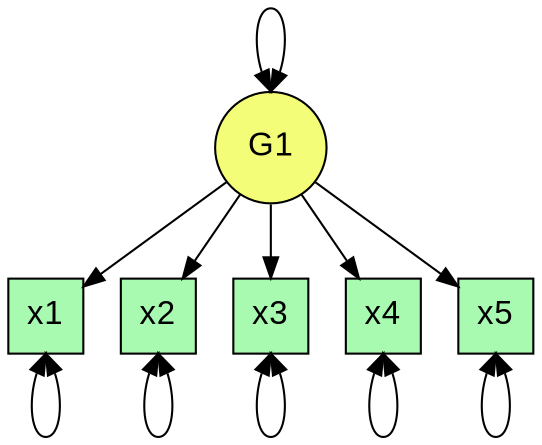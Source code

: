 digraph "One Factor" {
	 node [style=filled, fontname="Arial", fontsize=16];
	 x1 [shape=box, fillcolor="#a9fab1", height=0.5, width=0.5];
	 x2 [shape=box, fillcolor="#a9fab1", height=0.5, width=0.5];
	 x3 [shape=box, fillcolor="#a9fab1", height=0.5, width=0.5];
	 x4 [shape=box, fillcolor="#a9fab1", height=0.5, width=0.5];
	 x5 [shape=box, fillcolor="#a9fab1", height=0.5, width=0.5];
	 G1 [shape=circle, fillcolor="#f4fd78"];
	 G1 -> x1[dir=forward];
	 G1 -> x2[dir=forward];
	 G1 -> x3[dir=forward];
	 G1 -> x4[dir=forward];
	 G1 -> x5[dir=forward];
	 x1 -> x1[dir=both, headport=s, tailport=s];
	 x2 -> x2[dir=both, headport=s, tailport=s];
	 x3 -> x3[dir=both, headport=s, tailport=s];
	 x4 -> x4[dir=both, headport=s, tailport=s];
	 x5 -> x5[dir=both, headport=s, tailport=s];
	 G1 -> G1[dir=both, headport=n, tailport=n];
}
